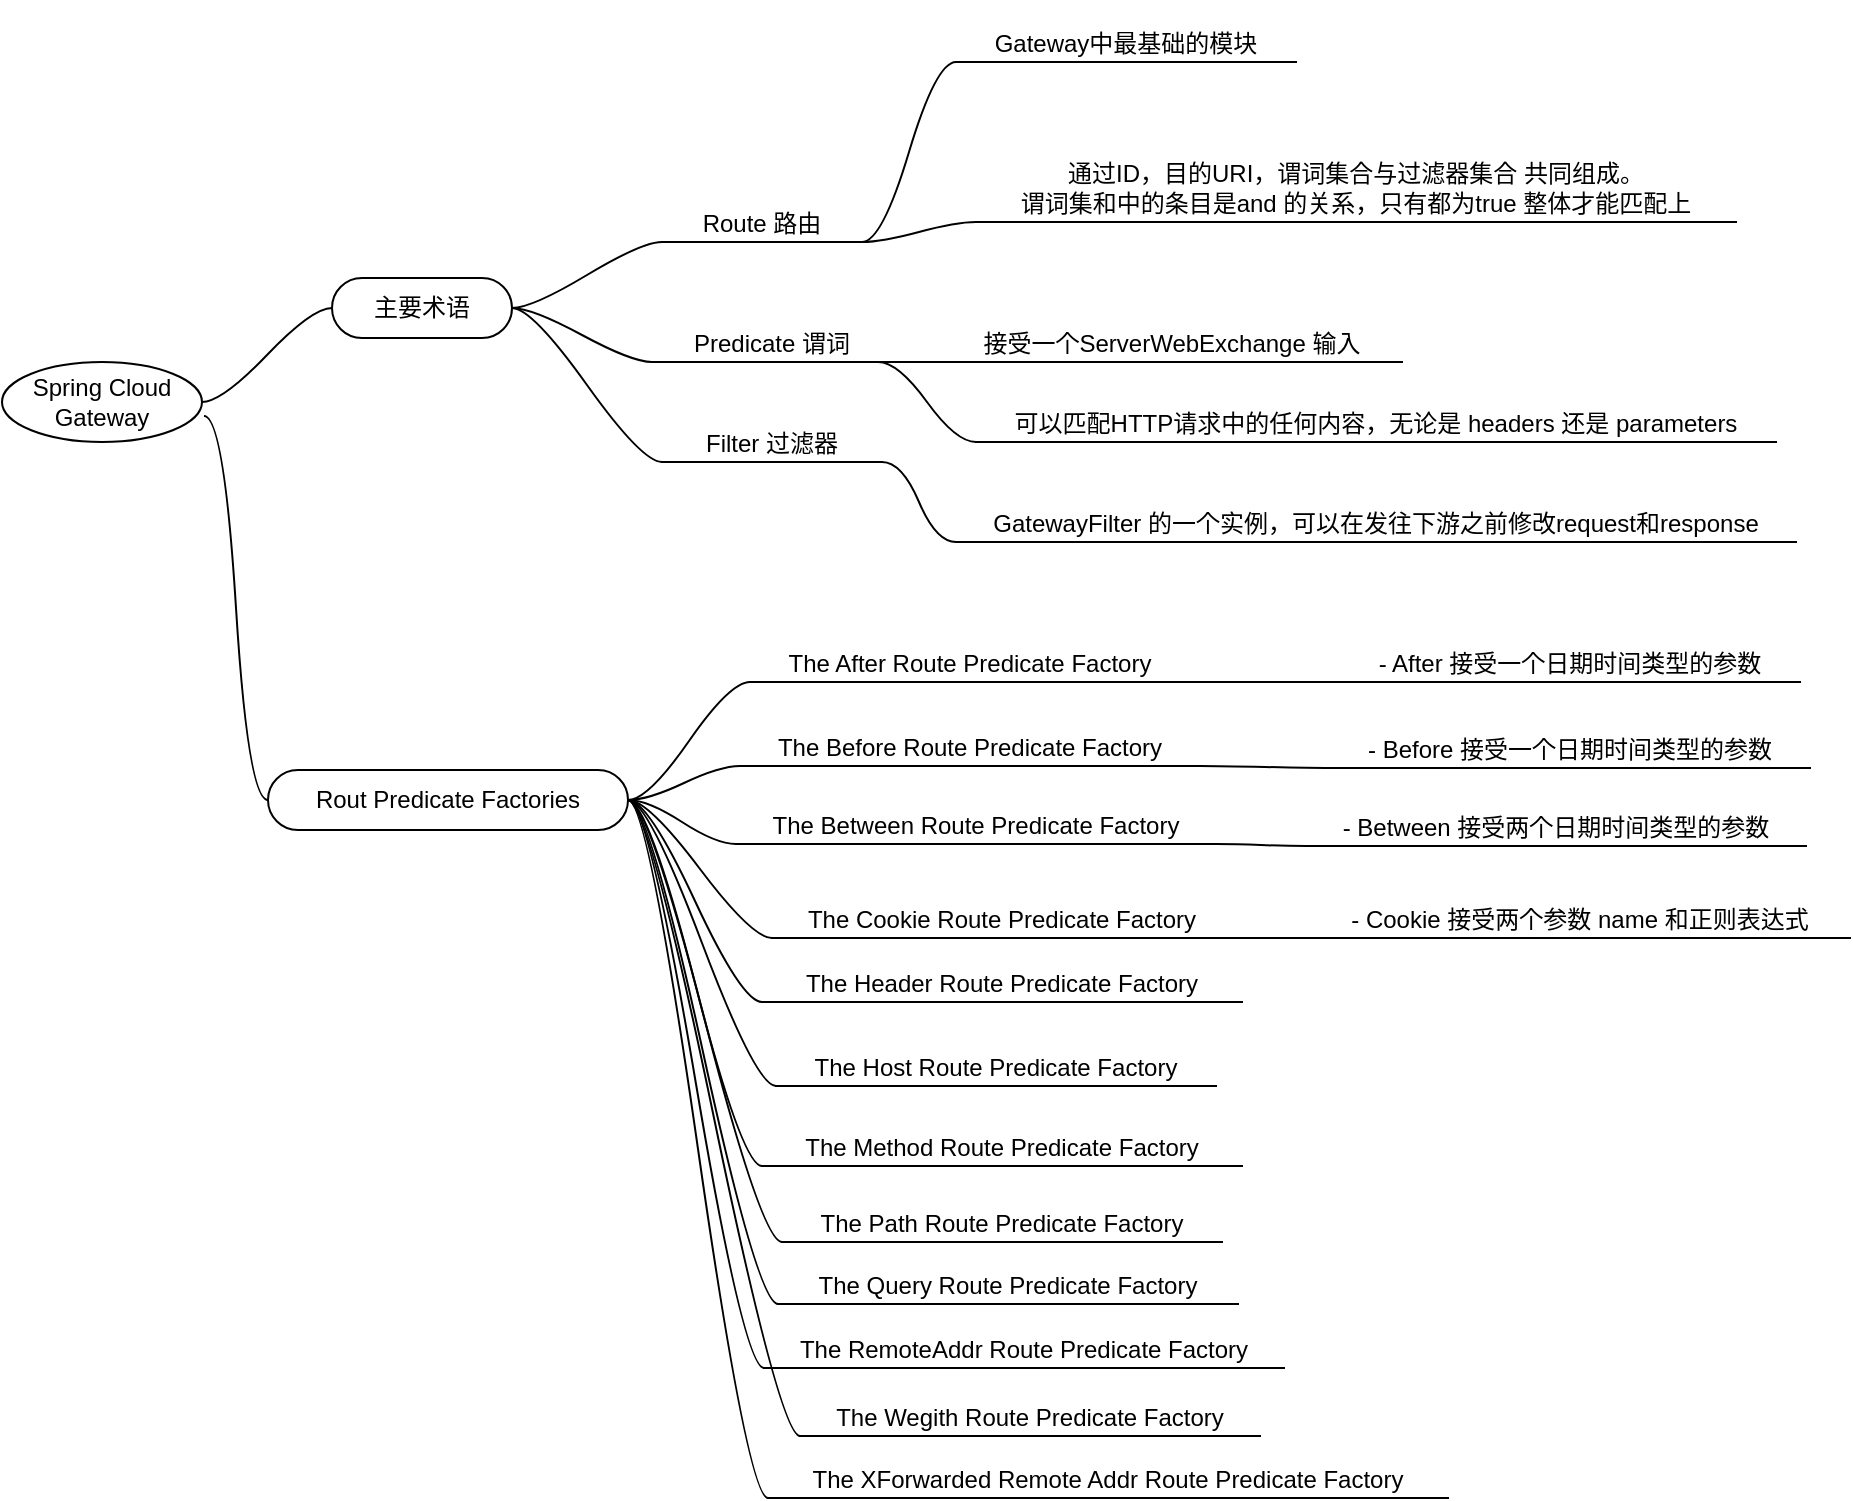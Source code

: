 <mxfile version="24.7.7">
  <diagram name="Page-1" id="wKL1-lJ3wf88zTCWWPxn">
    <mxGraphModel dx="1434" dy="780" grid="1" gridSize="10" guides="1" tooltips="1" connect="1" arrows="1" fold="1" page="1" pageScale="1" pageWidth="827" pageHeight="1169" math="0" shadow="0">
      <root>
        <mxCell id="0" />
        <mxCell id="1" parent="0" />
        <mxCell id="pBb8iKvEGnMHyMaFa10k-1" value="Spring Cloud Gateway" style="ellipse;whiteSpace=wrap;html=1;align=center;newEdgeStyle={&quot;edgeStyle&quot;:&quot;entityRelationEdgeStyle&quot;,&quot;startArrow&quot;:&quot;none&quot;,&quot;endArrow&quot;:&quot;none&quot;,&quot;segment&quot;:10,&quot;curved&quot;:1,&quot;sourcePerimeterSpacing&quot;:0,&quot;targetPerimeterSpacing&quot;:0};treeFolding=1;treeMoving=1;" vertex="1" parent="1">
          <mxGeometry x="340" y="310" width="100" height="40" as="geometry" />
        </mxCell>
        <mxCell id="pBb8iKvEGnMHyMaFa10k-2" value="主要术语" style="whiteSpace=wrap;html=1;rounded=1;arcSize=50;align=center;verticalAlign=middle;strokeWidth=1;autosize=1;spacing=4;treeFolding=1;treeMoving=1;newEdgeStyle={&quot;edgeStyle&quot;:&quot;entityRelationEdgeStyle&quot;,&quot;startArrow&quot;:&quot;none&quot;,&quot;endArrow&quot;:&quot;none&quot;,&quot;segment&quot;:10,&quot;curved&quot;:1,&quot;sourcePerimeterSpacing&quot;:0,&quot;targetPerimeterSpacing&quot;:0};" vertex="1" parent="1">
          <mxGeometry x="505" y="268" width="90" height="30" as="geometry" />
        </mxCell>
        <mxCell id="pBb8iKvEGnMHyMaFa10k-3" value="" style="edgeStyle=entityRelationEdgeStyle;startArrow=none;endArrow=none;segment=10;curved=1;sourcePerimeterSpacing=0;targetPerimeterSpacing=0;rounded=0;exitX=1;exitY=0.5;exitDx=0;exitDy=0;" edge="1" target="pBb8iKvEGnMHyMaFa10k-2" parent="1" source="pBb8iKvEGnMHyMaFa10k-1">
          <mxGeometry relative="1" as="geometry">
            <mxPoint x="470" y="310" as="sourcePoint" />
          </mxGeometry>
        </mxCell>
        <mxCell id="pBb8iKvEGnMHyMaFa10k-7" value="" style="edgeStyle=entityRelationEdgeStyle;rounded=0;orthogonalLoop=1;jettySize=auto;html=1;startArrow=none;endArrow=none;segment=10;curved=1;sourcePerimeterSpacing=0;targetPerimeterSpacing=0;exitX=1;exitY=0.5;exitDx=0;exitDy=0;" edge="1" parent="1" source="pBb8iKvEGnMHyMaFa10k-2" target="pBb8iKvEGnMHyMaFa10k-6">
          <mxGeometry relative="1" as="geometry" />
        </mxCell>
        <mxCell id="pBb8iKvEGnMHyMaFa10k-20" value="" style="edgeStyle=entityRelationEdgeStyle;rounded=0;orthogonalLoop=1;jettySize=auto;html=1;startArrow=none;endArrow=none;segment=10;curved=1;sourcePerimeterSpacing=0;targetPerimeterSpacing=0;" edge="1" parent="1" source="pBb8iKvEGnMHyMaFa10k-4" target="pBb8iKvEGnMHyMaFa10k-19">
          <mxGeometry relative="1" as="geometry" />
        </mxCell>
        <mxCell id="pBb8iKvEGnMHyMaFa10k-4" value="Route 路由" style="whiteSpace=wrap;html=1;shape=partialRectangle;top=0;left=0;bottom=1;right=0;points=[[0,1],[1,1]];fillColor=none;align=center;verticalAlign=bottom;routingCenterY=0.5;snapToPoint=1;recursiveResize=0;autosize=1;treeFolding=1;treeMoving=1;newEdgeStyle={&quot;edgeStyle&quot;:&quot;entityRelationEdgeStyle&quot;,&quot;startArrow&quot;:&quot;none&quot;,&quot;endArrow&quot;:&quot;none&quot;,&quot;segment&quot;:10,&quot;curved&quot;:1,&quot;sourcePerimeterSpacing&quot;:0,&quot;targetPerimeterSpacing&quot;:0};" vertex="1" parent="1">
          <mxGeometry x="670" y="220" width="100" height="30" as="geometry" />
        </mxCell>
        <mxCell id="pBb8iKvEGnMHyMaFa10k-5" value="" style="edgeStyle=entityRelationEdgeStyle;startArrow=none;endArrow=none;segment=10;curved=1;sourcePerimeterSpacing=0;targetPerimeterSpacing=0;rounded=0;exitX=1;exitY=0.5;exitDx=0;exitDy=0;" edge="1" target="pBb8iKvEGnMHyMaFa10k-4" parent="1" source="pBb8iKvEGnMHyMaFa10k-2">
          <mxGeometry relative="1" as="geometry">
            <mxPoint x="640" y="270" as="sourcePoint" />
          </mxGeometry>
        </mxCell>
        <mxCell id="pBb8iKvEGnMHyMaFa10k-9" value="" style="edgeStyle=entityRelationEdgeStyle;rounded=0;orthogonalLoop=1;jettySize=auto;html=1;startArrow=none;endArrow=none;segment=10;curved=1;sourcePerimeterSpacing=0;targetPerimeterSpacing=0;exitX=1;exitY=0.5;exitDx=0;exitDy=0;" edge="1" parent="1" source="pBb8iKvEGnMHyMaFa10k-2" target="pBb8iKvEGnMHyMaFa10k-8">
          <mxGeometry relative="1" as="geometry" />
        </mxCell>
        <mxCell id="pBb8iKvEGnMHyMaFa10k-11" value="" style="edgeStyle=entityRelationEdgeStyle;rounded=0;orthogonalLoop=1;jettySize=auto;html=1;startArrow=none;endArrow=none;segment=10;curved=1;sourcePerimeterSpacing=0;targetPerimeterSpacing=0;" edge="1" parent="1" source="pBb8iKvEGnMHyMaFa10k-6" target="pBb8iKvEGnMHyMaFa10k-10">
          <mxGeometry relative="1" as="geometry" />
        </mxCell>
        <mxCell id="pBb8iKvEGnMHyMaFa10k-6" value="Predicate 谓词" style="whiteSpace=wrap;html=1;shape=partialRectangle;top=0;left=0;bottom=1;right=0;points=[[0,1],[1,1]];fillColor=none;align=center;verticalAlign=bottom;routingCenterY=0.5;snapToPoint=1;recursiveResize=0;autosize=1;treeFolding=1;treeMoving=1;newEdgeStyle={&quot;edgeStyle&quot;:&quot;entityRelationEdgeStyle&quot;,&quot;startArrow&quot;:&quot;none&quot;,&quot;endArrow&quot;:&quot;none&quot;,&quot;segment&quot;:10,&quot;curved&quot;:1,&quot;sourcePerimeterSpacing&quot;:0,&quot;targetPerimeterSpacing&quot;:0};" vertex="1" parent="1">
          <mxGeometry x="665" y="280" width="120" height="30" as="geometry" />
        </mxCell>
        <mxCell id="pBb8iKvEGnMHyMaFa10k-8" value="Filter 过滤器" style="whiteSpace=wrap;html=1;shape=partialRectangle;top=0;left=0;bottom=1;right=0;points=[[0,1],[1,1]];fillColor=none;align=center;verticalAlign=bottom;routingCenterY=0.5;snapToPoint=1;recursiveResize=0;autosize=1;treeFolding=1;treeMoving=1;newEdgeStyle={&quot;edgeStyle&quot;:&quot;entityRelationEdgeStyle&quot;,&quot;startArrow&quot;:&quot;none&quot;,&quot;endArrow&quot;:&quot;none&quot;,&quot;segment&quot;:10,&quot;curved&quot;:1,&quot;sourcePerimeterSpacing&quot;:0,&quot;targetPerimeterSpacing&quot;:0};" vertex="1" parent="1">
          <mxGeometry x="670" y="330" width="110" height="30" as="geometry" />
        </mxCell>
        <mxCell id="pBb8iKvEGnMHyMaFa10k-15" value="" style="edgeStyle=entityRelationEdgeStyle;rounded=0;orthogonalLoop=1;jettySize=auto;html=1;startArrow=none;endArrow=none;segment=10;curved=1;sourcePerimeterSpacing=0;targetPerimeterSpacing=0;exitX=0.942;exitY=1;exitDx=0;exitDy=0;exitPerimeter=0;" edge="1" parent="1" source="pBb8iKvEGnMHyMaFa10k-6" target="pBb8iKvEGnMHyMaFa10k-14">
          <mxGeometry relative="1" as="geometry" />
        </mxCell>
        <mxCell id="pBb8iKvEGnMHyMaFa10k-10" value="接受一个ServerWebExchange 输入" style="whiteSpace=wrap;html=1;shape=partialRectangle;top=0;left=0;bottom=1;right=0;points=[[0,1],[1,1]];fillColor=none;align=center;verticalAlign=bottom;routingCenterY=0.5;snapToPoint=1;recursiveResize=0;autosize=1;treeFolding=1;treeMoving=1;newEdgeStyle={&quot;edgeStyle&quot;:&quot;entityRelationEdgeStyle&quot;,&quot;startArrow&quot;:&quot;none&quot;,&quot;endArrow&quot;:&quot;none&quot;,&quot;segment&quot;:10,&quot;curved&quot;:1,&quot;sourcePerimeterSpacing&quot;:0,&quot;targetPerimeterSpacing&quot;:0};" vertex="1" parent="1">
          <mxGeometry x="810" y="280" width="230" height="30" as="geometry" />
        </mxCell>
        <mxCell id="pBb8iKvEGnMHyMaFa10k-18" value="" style="edgeStyle=entityRelationEdgeStyle;rounded=0;orthogonalLoop=1;jettySize=auto;html=1;startArrow=none;endArrow=none;segment=10;curved=1;sourcePerimeterSpacing=0;targetPerimeterSpacing=0;" edge="1" parent="1" source="pBb8iKvEGnMHyMaFa10k-8" target="pBb8iKvEGnMHyMaFa10k-17">
          <mxGeometry relative="1" as="geometry" />
        </mxCell>
        <mxCell id="pBb8iKvEGnMHyMaFa10k-14" value="可以匹配HTTP请求中的任何内容，无论是 headers 还是 parameters" style="whiteSpace=wrap;html=1;shape=partialRectangle;top=0;left=0;bottom=1;right=0;points=[[0,1],[1,1]];fillColor=none;align=center;verticalAlign=bottom;routingCenterY=0.5;snapToPoint=1;recursiveResize=0;autosize=1;treeFolding=1;treeMoving=1;newEdgeStyle={&quot;edgeStyle&quot;:&quot;entityRelationEdgeStyle&quot;,&quot;startArrow&quot;:&quot;none&quot;,&quot;endArrow&quot;:&quot;none&quot;,&quot;segment&quot;:10,&quot;curved&quot;:1,&quot;sourcePerimeterSpacing&quot;:0,&quot;targetPerimeterSpacing&quot;:0};" vertex="1" parent="1">
          <mxGeometry x="827" y="320" width="400" height="30" as="geometry" />
        </mxCell>
        <mxCell id="pBb8iKvEGnMHyMaFa10k-17" value="GatewayFilter 的一个实例，可以在发往下游之前修改request和response" style="whiteSpace=wrap;html=1;shape=partialRectangle;top=0;left=0;bottom=1;right=0;points=[[0,1],[1,1]];fillColor=none;align=center;verticalAlign=bottom;routingCenterY=0.5;snapToPoint=1;recursiveResize=0;autosize=1;treeFolding=1;treeMoving=1;newEdgeStyle={&quot;edgeStyle&quot;:&quot;entityRelationEdgeStyle&quot;,&quot;startArrow&quot;:&quot;none&quot;,&quot;endArrow&quot;:&quot;none&quot;,&quot;segment&quot;:10,&quot;curved&quot;:1,&quot;sourcePerimeterSpacing&quot;:0,&quot;targetPerimeterSpacing&quot;:0};" vertex="1" parent="1">
          <mxGeometry x="817" y="370" width="420" height="30" as="geometry" />
        </mxCell>
        <mxCell id="pBb8iKvEGnMHyMaFa10k-23" value="" style="edgeStyle=entityRelationEdgeStyle;rounded=0;orthogonalLoop=1;jettySize=auto;html=1;startArrow=none;endArrow=none;segment=10;curved=1;sourcePerimeterSpacing=0;targetPerimeterSpacing=0;" edge="1" parent="1" source="pBb8iKvEGnMHyMaFa10k-4" target="pBb8iKvEGnMHyMaFa10k-22">
          <mxGeometry relative="1" as="geometry" />
        </mxCell>
        <mxCell id="pBb8iKvEGnMHyMaFa10k-19" value="Gateway中最基础的模块" style="whiteSpace=wrap;html=1;shape=partialRectangle;top=0;left=0;bottom=1;right=0;points=[[0,1],[1,1]];fillColor=none;align=center;verticalAlign=bottom;routingCenterY=0.5;snapToPoint=1;recursiveResize=0;autosize=1;treeFolding=1;treeMoving=1;newEdgeStyle={&quot;edgeStyle&quot;:&quot;entityRelationEdgeStyle&quot;,&quot;startArrow&quot;:&quot;none&quot;,&quot;endArrow&quot;:&quot;none&quot;,&quot;segment&quot;:10,&quot;curved&quot;:1,&quot;sourcePerimeterSpacing&quot;:0,&quot;targetPerimeterSpacing&quot;:0};" vertex="1" parent="1">
          <mxGeometry x="817" y="130" width="170" height="30" as="geometry" />
        </mxCell>
        <mxCell id="pBb8iKvEGnMHyMaFa10k-22" value="通过ID，目的URI，谓词集合与过滤器集合 共同组成。&lt;div&gt;谓词集和中的条目是and 的关系，只有都为true 整体才能匹配上&lt;/div&gt;" style="whiteSpace=wrap;html=1;shape=partialRectangle;top=0;left=0;bottom=1;right=0;points=[[0,1],[1,1]];fillColor=none;align=center;verticalAlign=bottom;routingCenterY=0.5;snapToPoint=1;recursiveResize=0;autosize=1;treeFolding=1;treeMoving=1;newEdgeStyle={&quot;edgeStyle&quot;:&quot;entityRelationEdgeStyle&quot;,&quot;startArrow&quot;:&quot;none&quot;,&quot;endArrow&quot;:&quot;none&quot;,&quot;segment&quot;:10,&quot;curved&quot;:1,&quot;sourcePerimeterSpacing&quot;:0,&quot;targetPerimeterSpacing&quot;:0};" vertex="1" parent="1">
          <mxGeometry x="827" y="200" width="380" height="40" as="geometry" />
        </mxCell>
        <mxCell id="pBb8iKvEGnMHyMaFa10k-24" value="Rout Predicate Factories" style="whiteSpace=wrap;html=1;rounded=1;arcSize=50;align=center;verticalAlign=middle;strokeWidth=1;autosize=1;spacing=4;treeFolding=1;treeMoving=1;newEdgeStyle={&quot;edgeStyle&quot;:&quot;entityRelationEdgeStyle&quot;,&quot;startArrow&quot;:&quot;none&quot;,&quot;endArrow&quot;:&quot;none&quot;,&quot;segment&quot;:10,&quot;curved&quot;:1,&quot;sourcePerimeterSpacing&quot;:0,&quot;targetPerimeterSpacing&quot;:0};" vertex="1" parent="1">
          <mxGeometry x="473" y="514" width="180" height="30" as="geometry" />
        </mxCell>
        <mxCell id="pBb8iKvEGnMHyMaFa10k-25" value="" style="edgeStyle=entityRelationEdgeStyle;startArrow=none;endArrow=none;segment=10;curved=1;sourcePerimeterSpacing=0;targetPerimeterSpacing=0;rounded=0;exitX=1.01;exitY=0.675;exitDx=0;exitDy=0;exitPerimeter=0;" edge="1" target="pBb8iKvEGnMHyMaFa10k-24" parent="1" source="pBb8iKvEGnMHyMaFa10k-1">
          <mxGeometry relative="1" as="geometry">
            <mxPoint x="465" y="450" as="sourcePoint" />
          </mxGeometry>
        </mxCell>
        <mxCell id="pBb8iKvEGnMHyMaFa10k-29" value="" style="edgeStyle=entityRelationEdgeStyle;rounded=0;orthogonalLoop=1;jettySize=auto;html=1;startArrow=none;endArrow=none;segment=10;curved=1;sourcePerimeterSpacing=0;targetPerimeterSpacing=0;exitX=1;exitY=0.5;exitDx=0;exitDy=0;" edge="1" parent="1" source="pBb8iKvEGnMHyMaFa10k-24" target="pBb8iKvEGnMHyMaFa10k-28">
          <mxGeometry relative="1" as="geometry" />
        </mxCell>
        <mxCell id="pBb8iKvEGnMHyMaFa10k-51" value="" style="edgeStyle=entityRelationEdgeStyle;rounded=0;orthogonalLoop=1;jettySize=auto;html=1;startArrow=none;endArrow=none;segment=10;curved=1;sourcePerimeterSpacing=0;targetPerimeterSpacing=0;" edge="1" parent="1" source="pBb8iKvEGnMHyMaFa10k-26" target="pBb8iKvEGnMHyMaFa10k-50">
          <mxGeometry relative="1" as="geometry" />
        </mxCell>
        <mxCell id="pBb8iKvEGnMHyMaFa10k-26" value="The After Route Predicate Factory" style="whiteSpace=wrap;html=1;shape=partialRectangle;top=0;left=0;bottom=1;right=0;points=[[0,1],[1,1]];fillColor=none;align=center;verticalAlign=bottom;routingCenterY=0.5;snapToPoint=1;recursiveResize=0;autosize=1;treeFolding=1;treeMoving=1;newEdgeStyle={&quot;edgeStyle&quot;:&quot;entityRelationEdgeStyle&quot;,&quot;startArrow&quot;:&quot;none&quot;,&quot;endArrow&quot;:&quot;none&quot;,&quot;segment&quot;:10,&quot;curved&quot;:1,&quot;sourcePerimeterSpacing&quot;:0,&quot;targetPerimeterSpacing&quot;:0};" vertex="1" parent="1">
          <mxGeometry x="714" y="440" width="220" height="30" as="geometry" />
        </mxCell>
        <mxCell id="pBb8iKvEGnMHyMaFa10k-27" value="" style="edgeStyle=entityRelationEdgeStyle;startArrow=none;endArrow=none;segment=10;curved=1;sourcePerimeterSpacing=0;targetPerimeterSpacing=0;rounded=0;" edge="1" target="pBb8iKvEGnMHyMaFa10k-26" parent="1" source="pBb8iKvEGnMHyMaFa10k-24">
          <mxGeometry relative="1" as="geometry">
            <mxPoint x="697" y="490" as="sourcePoint" />
          </mxGeometry>
        </mxCell>
        <mxCell id="pBb8iKvEGnMHyMaFa10k-31" value="" style="edgeStyle=entityRelationEdgeStyle;rounded=0;orthogonalLoop=1;jettySize=auto;html=1;startArrow=none;endArrow=none;segment=10;curved=1;sourcePerimeterSpacing=0;targetPerimeterSpacing=0;" edge="1" parent="1" source="pBb8iKvEGnMHyMaFa10k-24" target="pBb8iKvEGnMHyMaFa10k-30">
          <mxGeometry relative="1" as="geometry" />
        </mxCell>
        <mxCell id="pBb8iKvEGnMHyMaFa10k-54" value="" style="edgeStyle=entityRelationEdgeStyle;rounded=0;orthogonalLoop=1;jettySize=auto;html=1;startArrow=none;endArrow=none;segment=10;curved=1;sourcePerimeterSpacing=0;targetPerimeterSpacing=0;" edge="1" parent="1" source="pBb8iKvEGnMHyMaFa10k-28" target="pBb8iKvEGnMHyMaFa10k-53">
          <mxGeometry relative="1" as="geometry" />
        </mxCell>
        <mxCell id="pBb8iKvEGnMHyMaFa10k-28" value="The Before Route Predicate Factory" style="whiteSpace=wrap;html=1;shape=partialRectangle;top=0;left=0;bottom=1;right=0;points=[[0,1],[1,1]];fillColor=none;align=center;verticalAlign=bottom;routingCenterY=0.5;snapToPoint=1;recursiveResize=0;autosize=1;treeFolding=1;treeMoving=1;newEdgeStyle={&quot;edgeStyle&quot;:&quot;entityRelationEdgeStyle&quot;,&quot;startArrow&quot;:&quot;none&quot;,&quot;endArrow&quot;:&quot;none&quot;,&quot;segment&quot;:10,&quot;curved&quot;:1,&quot;sourcePerimeterSpacing&quot;:0,&quot;targetPerimeterSpacing&quot;:0};" vertex="1" parent="1">
          <mxGeometry x="709" y="482" width="230" height="30" as="geometry" />
        </mxCell>
        <mxCell id="pBb8iKvEGnMHyMaFa10k-33" value="" style="edgeStyle=entityRelationEdgeStyle;rounded=0;orthogonalLoop=1;jettySize=auto;html=1;startArrow=none;endArrow=none;segment=10;curved=1;sourcePerimeterSpacing=0;targetPerimeterSpacing=0;" edge="1" parent="1" source="pBb8iKvEGnMHyMaFa10k-24" target="pBb8iKvEGnMHyMaFa10k-32">
          <mxGeometry relative="1" as="geometry" />
        </mxCell>
        <mxCell id="pBb8iKvEGnMHyMaFa10k-57" value="" style="edgeStyle=entityRelationEdgeStyle;rounded=0;orthogonalLoop=1;jettySize=auto;html=1;startArrow=none;endArrow=none;segment=10;curved=1;sourcePerimeterSpacing=0;targetPerimeterSpacing=0;" edge="1" parent="1" source="pBb8iKvEGnMHyMaFa10k-30" target="pBb8iKvEGnMHyMaFa10k-56">
          <mxGeometry relative="1" as="geometry" />
        </mxCell>
        <mxCell id="pBb8iKvEGnMHyMaFa10k-30" value="The Between Route Predicate Factory" style="whiteSpace=wrap;html=1;shape=partialRectangle;top=0;left=0;bottom=1;right=0;points=[[0,1],[1,1]];fillColor=none;align=center;verticalAlign=bottom;routingCenterY=0.5;snapToPoint=1;recursiveResize=0;autosize=1;treeFolding=1;treeMoving=1;newEdgeStyle={&quot;edgeStyle&quot;:&quot;entityRelationEdgeStyle&quot;,&quot;startArrow&quot;:&quot;none&quot;,&quot;endArrow&quot;:&quot;none&quot;,&quot;segment&quot;:10,&quot;curved&quot;:1,&quot;sourcePerimeterSpacing&quot;:0,&quot;targetPerimeterSpacing&quot;:0};" vertex="1" parent="1">
          <mxGeometry x="707" y="521" width="240" height="30" as="geometry" />
        </mxCell>
        <mxCell id="pBb8iKvEGnMHyMaFa10k-35" value="" style="edgeStyle=entityRelationEdgeStyle;rounded=0;orthogonalLoop=1;jettySize=auto;html=1;startArrow=none;endArrow=none;segment=10;curved=1;sourcePerimeterSpacing=0;targetPerimeterSpacing=0;" edge="1" parent="1" source="pBb8iKvEGnMHyMaFa10k-24" target="pBb8iKvEGnMHyMaFa10k-34">
          <mxGeometry relative="1" as="geometry">
            <Array as="points">
              <mxPoint x="640" y="550" />
            </Array>
          </mxGeometry>
        </mxCell>
        <mxCell id="pBb8iKvEGnMHyMaFa10k-59" value="" style="edgeStyle=entityRelationEdgeStyle;rounded=0;orthogonalLoop=1;jettySize=auto;html=1;startArrow=none;endArrow=none;segment=10;curved=1;sourcePerimeterSpacing=0;targetPerimeterSpacing=0;" edge="1" parent="1" source="pBb8iKvEGnMHyMaFa10k-32" target="pBb8iKvEGnMHyMaFa10k-58">
          <mxGeometry relative="1" as="geometry" />
        </mxCell>
        <mxCell id="pBb8iKvEGnMHyMaFa10k-32" value="The Cookie Route Predicate Factory" style="whiteSpace=wrap;html=1;shape=partialRectangle;top=0;left=0;bottom=1;right=0;points=[[0,1],[1,1]];fillColor=none;align=center;verticalAlign=bottom;routingCenterY=0.5;snapToPoint=1;recursiveResize=0;autosize=1;treeFolding=1;treeMoving=1;newEdgeStyle={&quot;edgeStyle&quot;:&quot;entityRelationEdgeStyle&quot;,&quot;startArrow&quot;:&quot;none&quot;,&quot;endArrow&quot;:&quot;none&quot;,&quot;segment&quot;:10,&quot;curved&quot;:1,&quot;sourcePerimeterSpacing&quot;:0,&quot;targetPerimeterSpacing&quot;:0};" vertex="1" parent="1">
          <mxGeometry x="725" y="568" width="230" height="30" as="geometry" />
        </mxCell>
        <mxCell id="pBb8iKvEGnMHyMaFa10k-37" value="" style="edgeStyle=entityRelationEdgeStyle;rounded=0;orthogonalLoop=1;jettySize=auto;html=1;startArrow=none;endArrow=none;segment=10;curved=1;sourcePerimeterSpacing=0;targetPerimeterSpacing=0;" edge="1" parent="1" source="pBb8iKvEGnMHyMaFa10k-24" target="pBb8iKvEGnMHyMaFa10k-36">
          <mxGeometry relative="1" as="geometry">
            <mxPoint x="620" y="590" as="sourcePoint" />
          </mxGeometry>
        </mxCell>
        <mxCell id="pBb8iKvEGnMHyMaFa10k-34" value="The Header Route Predicate Factory" style="whiteSpace=wrap;html=1;shape=partialRectangle;top=0;left=0;bottom=1;right=0;points=[[0,1],[1,1]];fillColor=none;align=center;verticalAlign=bottom;routingCenterY=0.5;snapToPoint=1;recursiveResize=0;autosize=1;treeFolding=1;treeMoving=1;newEdgeStyle={&quot;edgeStyle&quot;:&quot;entityRelationEdgeStyle&quot;,&quot;startArrow&quot;:&quot;none&quot;,&quot;endArrow&quot;:&quot;none&quot;,&quot;segment&quot;:10,&quot;curved&quot;:1,&quot;sourcePerimeterSpacing&quot;:0,&quot;targetPerimeterSpacing&quot;:0};" vertex="1" parent="1">
          <mxGeometry x="720" y="600" width="240" height="30" as="geometry" />
        </mxCell>
        <mxCell id="pBb8iKvEGnMHyMaFa10k-39" value="" style="edgeStyle=entityRelationEdgeStyle;rounded=0;orthogonalLoop=1;jettySize=auto;html=1;startArrow=none;endArrow=none;segment=10;curved=1;sourcePerimeterSpacing=0;targetPerimeterSpacing=0;" edge="1" parent="1" source="pBb8iKvEGnMHyMaFa10k-24" target="pBb8iKvEGnMHyMaFa10k-38">
          <mxGeometry relative="1" as="geometry" />
        </mxCell>
        <mxCell id="pBb8iKvEGnMHyMaFa10k-36" value="The Host Route Predicate Factory" style="whiteSpace=wrap;html=1;shape=partialRectangle;top=0;left=0;bottom=1;right=0;points=[[0,1],[1,1]];fillColor=none;align=center;verticalAlign=bottom;routingCenterY=0.5;snapToPoint=1;recursiveResize=0;autosize=1;treeFolding=1;treeMoving=1;newEdgeStyle={&quot;edgeStyle&quot;:&quot;entityRelationEdgeStyle&quot;,&quot;startArrow&quot;:&quot;none&quot;,&quot;endArrow&quot;:&quot;none&quot;,&quot;segment&quot;:10,&quot;curved&quot;:1,&quot;sourcePerimeterSpacing&quot;:0,&quot;targetPerimeterSpacing&quot;:0};" vertex="1" parent="1">
          <mxGeometry x="727" y="642" width="220" height="30" as="geometry" />
        </mxCell>
        <mxCell id="pBb8iKvEGnMHyMaFa10k-41" value="" style="edgeStyle=entityRelationEdgeStyle;rounded=0;orthogonalLoop=1;jettySize=auto;html=1;startArrow=none;endArrow=none;segment=10;curved=1;sourcePerimeterSpacing=0;targetPerimeterSpacing=0;" edge="1" parent="1" source="pBb8iKvEGnMHyMaFa10k-24" target="pBb8iKvEGnMHyMaFa10k-40">
          <mxGeometry relative="1" as="geometry" />
        </mxCell>
        <mxCell id="pBb8iKvEGnMHyMaFa10k-38" value="The Method Route Predicate Factory" style="whiteSpace=wrap;html=1;shape=partialRectangle;top=0;left=0;bottom=1;right=0;points=[[0,1],[1,1]];fillColor=none;align=center;verticalAlign=bottom;routingCenterY=0.5;snapToPoint=1;recursiveResize=0;autosize=1;treeFolding=1;treeMoving=1;newEdgeStyle={&quot;edgeStyle&quot;:&quot;entityRelationEdgeStyle&quot;,&quot;startArrow&quot;:&quot;none&quot;,&quot;endArrow&quot;:&quot;none&quot;,&quot;segment&quot;:10,&quot;curved&quot;:1,&quot;sourcePerimeterSpacing&quot;:0,&quot;targetPerimeterSpacing&quot;:0};" vertex="1" parent="1">
          <mxGeometry x="720" y="682" width="240" height="30" as="geometry" />
        </mxCell>
        <mxCell id="pBb8iKvEGnMHyMaFa10k-43" value="" style="edgeStyle=entityRelationEdgeStyle;rounded=0;orthogonalLoop=1;jettySize=auto;html=1;startArrow=none;endArrow=none;segment=10;curved=1;sourcePerimeterSpacing=0;targetPerimeterSpacing=0;" edge="1" parent="1" source="pBb8iKvEGnMHyMaFa10k-24" target="pBb8iKvEGnMHyMaFa10k-42">
          <mxGeometry relative="1" as="geometry" />
        </mxCell>
        <mxCell id="pBb8iKvEGnMHyMaFa10k-40" value="The Path Route Predicate Factory" style="whiteSpace=wrap;html=1;shape=partialRectangle;top=0;left=0;bottom=1;right=0;points=[[0,1],[1,1]];fillColor=none;align=center;verticalAlign=bottom;routingCenterY=0.5;snapToPoint=1;recursiveResize=0;autosize=1;treeFolding=1;treeMoving=1;newEdgeStyle={&quot;edgeStyle&quot;:&quot;entityRelationEdgeStyle&quot;,&quot;startArrow&quot;:&quot;none&quot;,&quot;endArrow&quot;:&quot;none&quot;,&quot;segment&quot;:10,&quot;curved&quot;:1,&quot;sourcePerimeterSpacing&quot;:0,&quot;targetPerimeterSpacing&quot;:0};" vertex="1" parent="1">
          <mxGeometry x="730" y="720" width="220" height="30" as="geometry" />
        </mxCell>
        <mxCell id="pBb8iKvEGnMHyMaFa10k-45" value="" style="edgeStyle=entityRelationEdgeStyle;rounded=0;orthogonalLoop=1;jettySize=auto;html=1;startArrow=none;endArrow=none;segment=10;curved=1;sourcePerimeterSpacing=0;targetPerimeterSpacing=0;exitX=1;exitY=0.5;exitDx=0;exitDy=0;" edge="1" parent="1" source="pBb8iKvEGnMHyMaFa10k-24" target="pBb8iKvEGnMHyMaFa10k-44">
          <mxGeometry relative="1" as="geometry" />
        </mxCell>
        <mxCell id="pBb8iKvEGnMHyMaFa10k-42" value="The Query Route Predicate Factory" style="whiteSpace=wrap;html=1;shape=partialRectangle;top=0;left=0;bottom=1;right=0;points=[[0,1],[1,1]];fillColor=none;align=center;verticalAlign=bottom;routingCenterY=0.5;snapToPoint=1;recursiveResize=0;autosize=1;treeFolding=1;treeMoving=1;newEdgeStyle={&quot;edgeStyle&quot;:&quot;entityRelationEdgeStyle&quot;,&quot;startArrow&quot;:&quot;none&quot;,&quot;endArrow&quot;:&quot;none&quot;,&quot;segment&quot;:10,&quot;curved&quot;:1,&quot;sourcePerimeterSpacing&quot;:0,&quot;targetPerimeterSpacing&quot;:0};" vertex="1" parent="1">
          <mxGeometry x="728" y="751" width="230" height="30" as="geometry" />
        </mxCell>
        <mxCell id="pBb8iKvEGnMHyMaFa10k-47" value="" style="edgeStyle=entityRelationEdgeStyle;rounded=0;orthogonalLoop=1;jettySize=auto;html=1;startArrow=none;endArrow=none;segment=10;curved=1;sourcePerimeterSpacing=0;targetPerimeterSpacing=0;" edge="1" parent="1" source="pBb8iKvEGnMHyMaFa10k-24" target="pBb8iKvEGnMHyMaFa10k-46">
          <mxGeometry relative="1" as="geometry" />
        </mxCell>
        <mxCell id="pBb8iKvEGnMHyMaFa10k-44" value="The RemoteAddr Route Predicate Factory" style="whiteSpace=wrap;html=1;shape=partialRectangle;top=0;left=0;bottom=1;right=0;points=[[0,1],[1,1]];fillColor=none;align=center;verticalAlign=bottom;routingCenterY=0.5;snapToPoint=1;recursiveResize=0;autosize=1;treeFolding=1;treeMoving=1;newEdgeStyle={&quot;edgeStyle&quot;:&quot;entityRelationEdgeStyle&quot;,&quot;startArrow&quot;:&quot;none&quot;,&quot;endArrow&quot;:&quot;none&quot;,&quot;segment&quot;:10,&quot;curved&quot;:1,&quot;sourcePerimeterSpacing&quot;:0,&quot;targetPerimeterSpacing&quot;:0};" vertex="1" parent="1">
          <mxGeometry x="721" y="783" width="260" height="30" as="geometry" />
        </mxCell>
        <mxCell id="pBb8iKvEGnMHyMaFa10k-49" value="" style="edgeStyle=entityRelationEdgeStyle;rounded=0;orthogonalLoop=1;jettySize=auto;html=1;startArrow=none;endArrow=none;segment=10;curved=1;sourcePerimeterSpacing=0;targetPerimeterSpacing=0;" edge="1" parent="1" source="pBb8iKvEGnMHyMaFa10k-24" target="pBb8iKvEGnMHyMaFa10k-48">
          <mxGeometry relative="1" as="geometry" />
        </mxCell>
        <mxCell id="pBb8iKvEGnMHyMaFa10k-46" value="The Wegith Route Predicate Factory" style="whiteSpace=wrap;html=1;shape=partialRectangle;top=0;left=0;bottom=1;right=0;points=[[0,1],[1,1]];fillColor=none;align=center;verticalAlign=bottom;routingCenterY=0.5;snapToPoint=1;recursiveResize=0;autosize=1;treeFolding=1;treeMoving=1;newEdgeStyle={&quot;edgeStyle&quot;:&quot;entityRelationEdgeStyle&quot;,&quot;startArrow&quot;:&quot;none&quot;,&quot;endArrow&quot;:&quot;none&quot;,&quot;segment&quot;:10,&quot;curved&quot;:1,&quot;sourcePerimeterSpacing&quot;:0,&quot;targetPerimeterSpacing&quot;:0};" vertex="1" parent="1">
          <mxGeometry x="739" y="817" width="230" height="30" as="geometry" />
        </mxCell>
        <mxCell id="pBb8iKvEGnMHyMaFa10k-48" value="The XForwarded Remote Addr Route Predicate Factory" style="whiteSpace=wrap;html=1;shape=partialRectangle;top=0;left=0;bottom=1;right=0;points=[[0,1],[1,1]];fillColor=none;align=center;verticalAlign=bottom;routingCenterY=0.5;snapToPoint=1;recursiveResize=0;autosize=1;treeFolding=1;treeMoving=1;newEdgeStyle={&quot;edgeStyle&quot;:&quot;entityRelationEdgeStyle&quot;,&quot;startArrow&quot;:&quot;none&quot;,&quot;endArrow&quot;:&quot;none&quot;,&quot;segment&quot;:10,&quot;curved&quot;:1,&quot;sourcePerimeterSpacing&quot;:0,&quot;targetPerimeterSpacing&quot;:0};" vertex="1" parent="1">
          <mxGeometry x="723" y="848" width="340" height="30" as="geometry" />
        </mxCell>
        <mxCell id="pBb8iKvEGnMHyMaFa10k-50" value="- After 接受一个日期时间类型的参数" style="whiteSpace=wrap;html=1;shape=partialRectangle;top=0;left=0;bottom=1;right=0;points=[[0,1],[1,1]];fillColor=none;align=center;verticalAlign=bottom;routingCenterY=0.5;snapToPoint=1;recursiveResize=0;autosize=1;treeFolding=1;treeMoving=1;newEdgeStyle={&quot;edgeStyle&quot;:&quot;entityRelationEdgeStyle&quot;,&quot;startArrow&quot;:&quot;none&quot;,&quot;endArrow&quot;:&quot;none&quot;,&quot;segment&quot;:10,&quot;curved&quot;:1,&quot;sourcePerimeterSpacing&quot;:0,&quot;targetPerimeterSpacing&quot;:0};" vertex="1" parent="1">
          <mxGeometry x="1009" y="440" width="230" height="30" as="geometry" />
        </mxCell>
        <mxCell id="pBb8iKvEGnMHyMaFa10k-53" value="- Before 接受一个日期时间类型的参数" style="whiteSpace=wrap;html=1;shape=partialRectangle;top=0;left=0;bottom=1;right=0;points=[[0,1],[1,1]];fillColor=none;align=center;verticalAlign=bottom;routingCenterY=0.5;snapToPoint=1;recursiveResize=0;autosize=1;treeFolding=1;treeMoving=1;newEdgeStyle={&quot;edgeStyle&quot;:&quot;entityRelationEdgeStyle&quot;,&quot;startArrow&quot;:&quot;none&quot;,&quot;endArrow&quot;:&quot;none&quot;,&quot;segment&quot;:10,&quot;curved&quot;:1,&quot;sourcePerimeterSpacing&quot;:0,&quot;targetPerimeterSpacing&quot;:0};" vertex="1" parent="1">
          <mxGeometry x="1004" y="483" width="240" height="30" as="geometry" />
        </mxCell>
        <mxCell id="pBb8iKvEGnMHyMaFa10k-56" value="- Between 接受两个日期时间类型的参数" style="whiteSpace=wrap;html=1;shape=partialRectangle;top=0;left=0;bottom=1;right=0;points=[[0,1],[1,1]];fillColor=none;align=center;verticalAlign=bottom;routingCenterY=0.5;snapToPoint=1;recursiveResize=0;autosize=1;treeFolding=1;treeMoving=1;newEdgeStyle={&quot;edgeStyle&quot;:&quot;entityRelationEdgeStyle&quot;,&quot;startArrow&quot;:&quot;none&quot;,&quot;endArrow&quot;:&quot;none&quot;,&quot;segment&quot;:10,&quot;curved&quot;:1,&quot;sourcePerimeterSpacing&quot;:0,&quot;targetPerimeterSpacing&quot;:0};" vertex="1" parent="1">
          <mxGeometry x="992" y="522" width="250" height="30" as="geometry" />
        </mxCell>
        <mxCell id="pBb8iKvEGnMHyMaFa10k-58" value="- Cookie 接受两个参数 name 和正则表达式" style="whiteSpace=wrap;html=1;shape=partialRectangle;top=0;left=0;bottom=1;right=0;points=[[0,1],[1,1]];fillColor=none;align=center;verticalAlign=bottom;routingCenterY=0.5;snapToPoint=1;recursiveResize=0;autosize=1;treeFolding=1;treeMoving=1;newEdgeStyle={&quot;edgeStyle&quot;:&quot;entityRelationEdgeStyle&quot;,&quot;startArrow&quot;:&quot;none&quot;,&quot;endArrow&quot;:&quot;none&quot;,&quot;segment&quot;:10,&quot;curved&quot;:1,&quot;sourcePerimeterSpacing&quot;:0,&quot;targetPerimeterSpacing&quot;:0};" vertex="1" parent="1">
          <mxGeometry x="994" y="568" width="270" height="30" as="geometry" />
        </mxCell>
      </root>
    </mxGraphModel>
  </diagram>
</mxfile>
